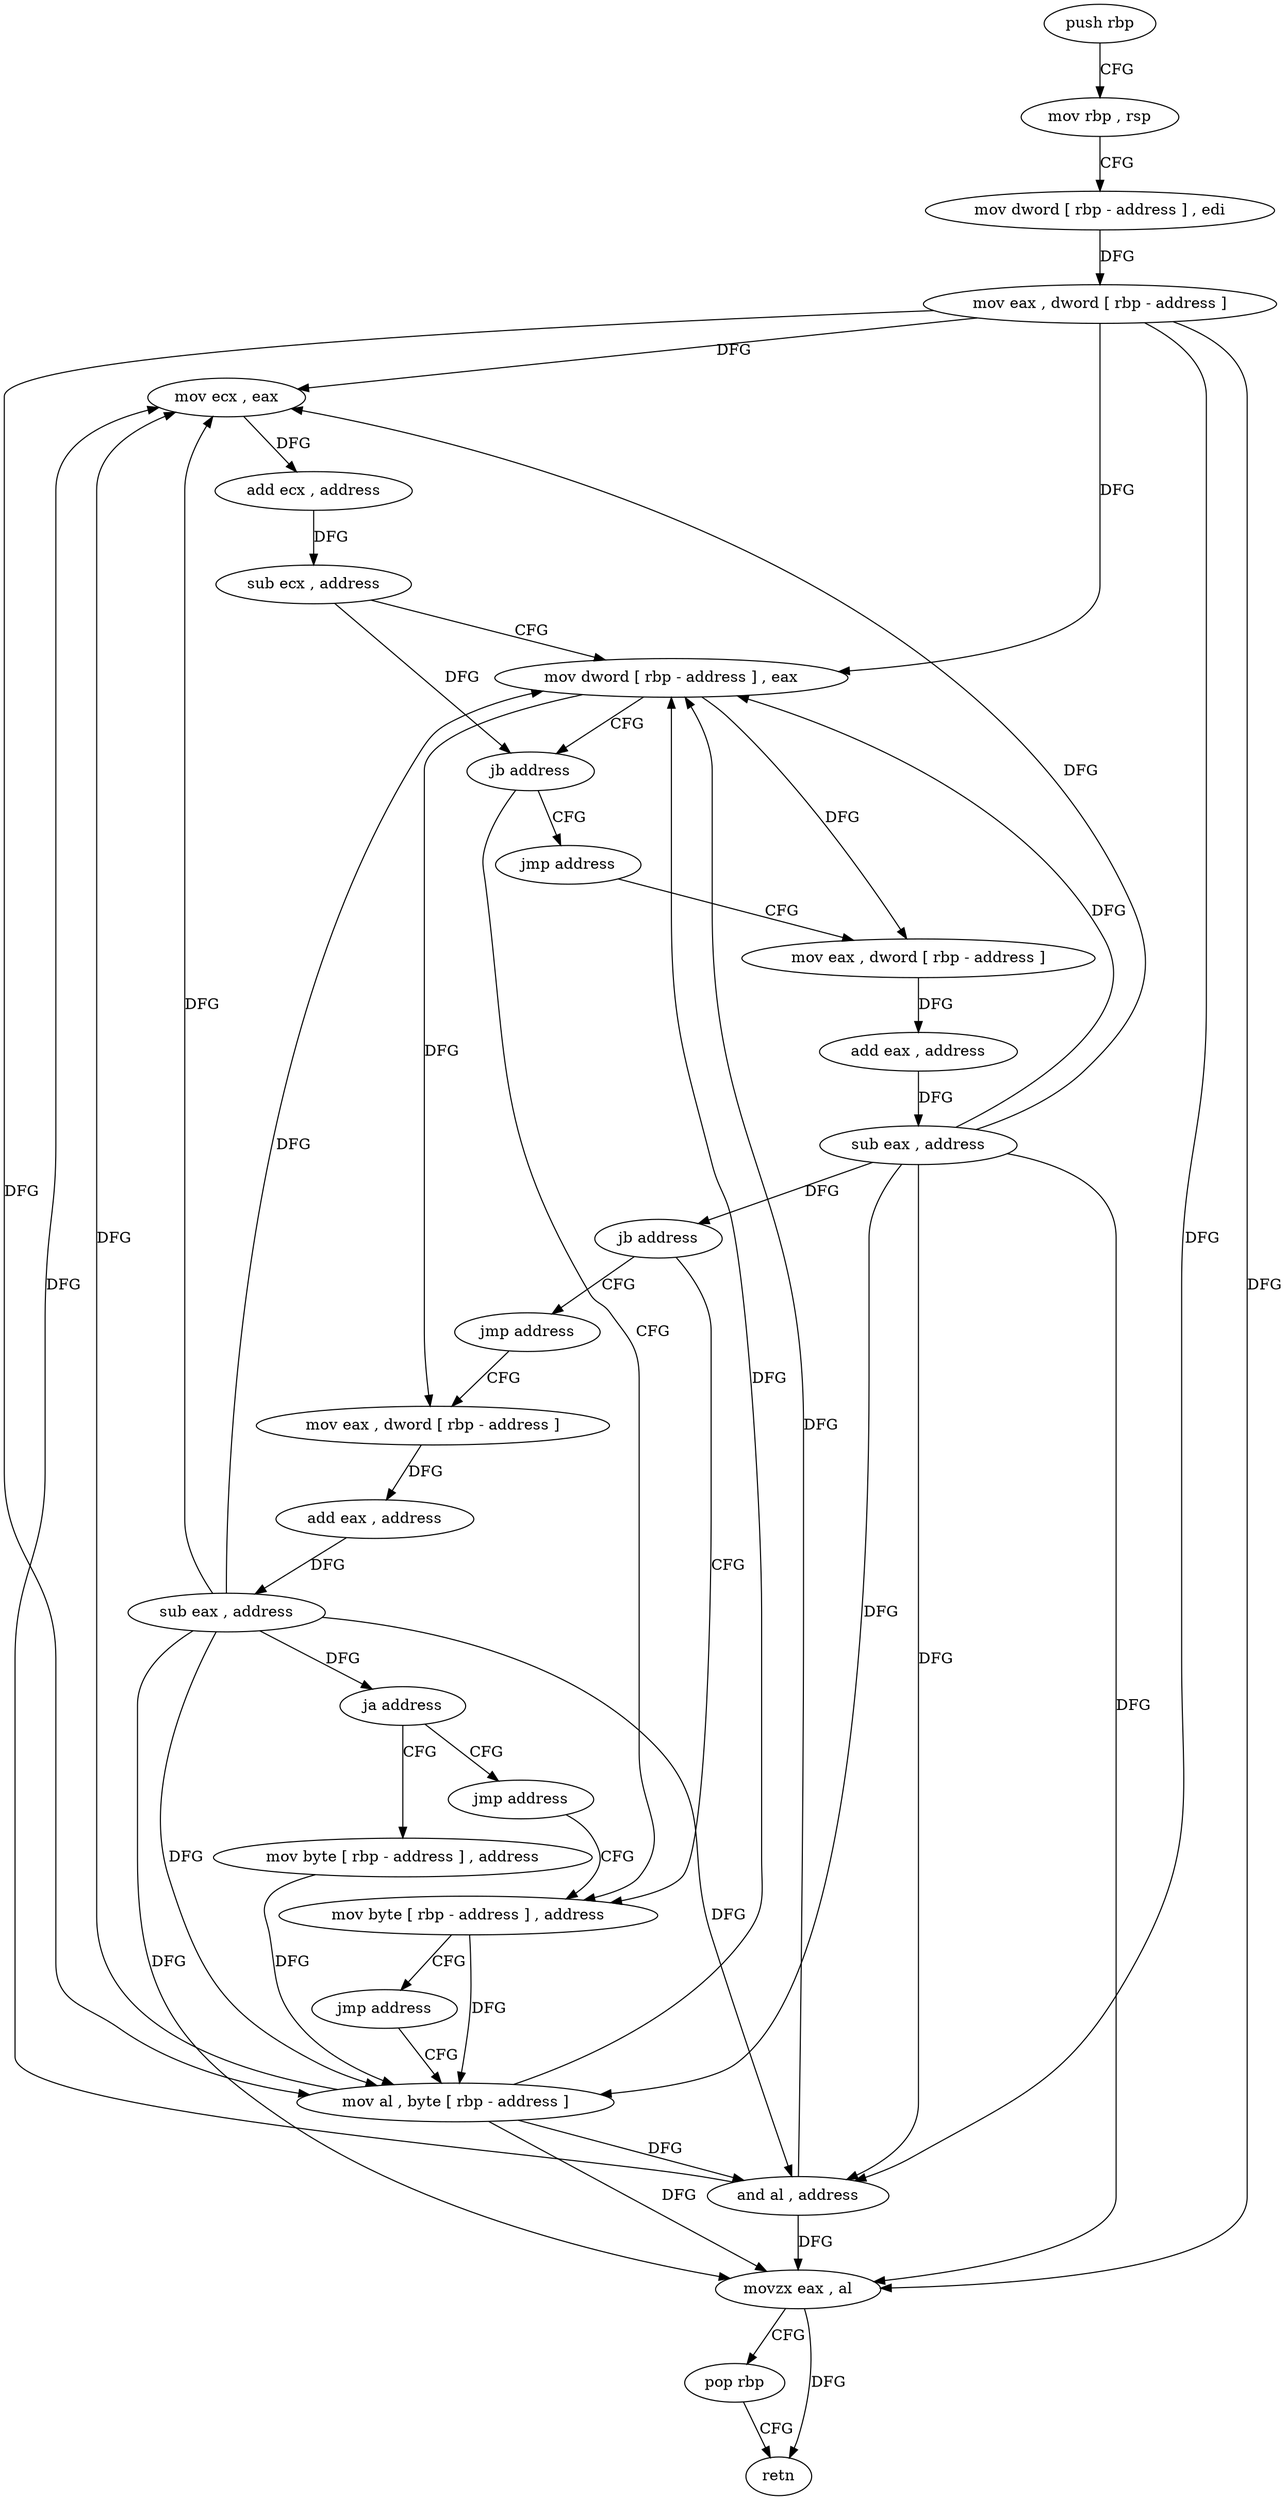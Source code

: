 digraph "func" {
"4260464" [label = "push rbp" ]
"4260465" [label = "mov rbp , rsp" ]
"4260468" [label = "mov dword [ rbp - address ] , edi" ]
"4260471" [label = "mov eax , dword [ rbp - address ]" ]
"4260474" [label = "mov ecx , eax" ]
"4260476" [label = "add ecx , address" ]
"4260479" [label = "sub ecx , address" ]
"4260482" [label = "mov dword [ rbp - address ] , eax" ]
"4260485" [label = "jb address" ]
"4260536" [label = "mov byte [ rbp - address ] , address" ]
"4260491" [label = "jmp address" ]
"4260540" [label = "jmp address" ]
"4260549" [label = "mov al , byte [ rbp - address ]" ]
"4260496" [label = "mov eax , dword [ rbp - address ]" ]
"4260552" [label = "and al , address" ]
"4260554" [label = "movzx eax , al" ]
"4260557" [label = "pop rbp" ]
"4260558" [label = "retn" ]
"4260499" [label = "add eax , address" ]
"4260502" [label = "sub eax , address" ]
"4260505" [label = "jb address" ]
"4260511" [label = "jmp address" ]
"4260516" [label = "mov eax , dword [ rbp - address ]" ]
"4260519" [label = "add eax , address" ]
"4260522" [label = "sub eax , address" ]
"4260525" [label = "ja address" ]
"4260545" [label = "mov byte [ rbp - address ] , address" ]
"4260531" [label = "jmp address" ]
"4260464" -> "4260465" [ label = "CFG" ]
"4260465" -> "4260468" [ label = "CFG" ]
"4260468" -> "4260471" [ label = "DFG" ]
"4260471" -> "4260474" [ label = "DFG" ]
"4260471" -> "4260482" [ label = "DFG" ]
"4260471" -> "4260549" [ label = "DFG" ]
"4260471" -> "4260552" [ label = "DFG" ]
"4260471" -> "4260554" [ label = "DFG" ]
"4260474" -> "4260476" [ label = "DFG" ]
"4260476" -> "4260479" [ label = "DFG" ]
"4260479" -> "4260482" [ label = "CFG" ]
"4260479" -> "4260485" [ label = "DFG" ]
"4260482" -> "4260485" [ label = "CFG" ]
"4260482" -> "4260496" [ label = "DFG" ]
"4260482" -> "4260516" [ label = "DFG" ]
"4260485" -> "4260536" [ label = "CFG" ]
"4260485" -> "4260491" [ label = "CFG" ]
"4260536" -> "4260540" [ label = "CFG" ]
"4260536" -> "4260549" [ label = "DFG" ]
"4260491" -> "4260496" [ label = "CFG" ]
"4260540" -> "4260549" [ label = "CFG" ]
"4260549" -> "4260552" [ label = "DFG" ]
"4260549" -> "4260474" [ label = "DFG" ]
"4260549" -> "4260482" [ label = "DFG" ]
"4260549" -> "4260554" [ label = "DFG" ]
"4260496" -> "4260499" [ label = "DFG" ]
"4260552" -> "4260554" [ label = "DFG" ]
"4260552" -> "4260474" [ label = "DFG" ]
"4260552" -> "4260482" [ label = "DFG" ]
"4260554" -> "4260557" [ label = "CFG" ]
"4260554" -> "4260558" [ label = "DFG" ]
"4260557" -> "4260558" [ label = "CFG" ]
"4260499" -> "4260502" [ label = "DFG" ]
"4260502" -> "4260505" [ label = "DFG" ]
"4260502" -> "4260474" [ label = "DFG" ]
"4260502" -> "4260482" [ label = "DFG" ]
"4260502" -> "4260552" [ label = "DFG" ]
"4260502" -> "4260554" [ label = "DFG" ]
"4260502" -> "4260549" [ label = "DFG" ]
"4260505" -> "4260536" [ label = "CFG" ]
"4260505" -> "4260511" [ label = "CFG" ]
"4260511" -> "4260516" [ label = "CFG" ]
"4260516" -> "4260519" [ label = "DFG" ]
"4260519" -> "4260522" [ label = "DFG" ]
"4260522" -> "4260525" [ label = "DFG" ]
"4260522" -> "4260474" [ label = "DFG" ]
"4260522" -> "4260482" [ label = "DFG" ]
"4260522" -> "4260552" [ label = "DFG" ]
"4260522" -> "4260554" [ label = "DFG" ]
"4260522" -> "4260549" [ label = "DFG" ]
"4260525" -> "4260545" [ label = "CFG" ]
"4260525" -> "4260531" [ label = "CFG" ]
"4260545" -> "4260549" [ label = "DFG" ]
"4260531" -> "4260536" [ label = "CFG" ]
}
